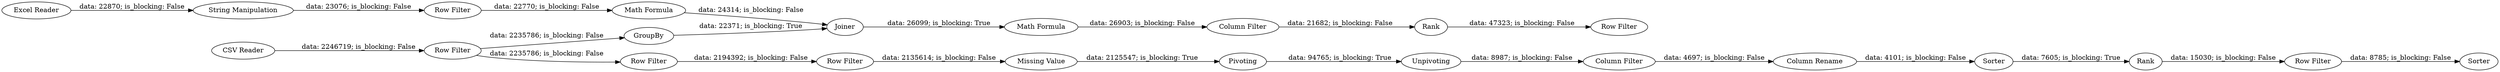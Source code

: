digraph {
	"5461755629615063331_12" [label="Row Filter"]
	"5461755629615063331_22" [label=Rank]
	"5461755629615063331_15" [label="String Manipulation"]
	"5461755629615063331_7" [label=Sorter]
	"5461755629615063331_6" [label="Column Filter"]
	"5461755629615063331_1" [label="CSV Reader"]
	"5461755629615063331_4" [label="Row Filter"]
	"5461755629615063331_17" [label=GroupBy]
	"5461755629615063331_3" [label=Pivoting]
	"5461755629615063331_14" [label="Excel Reader"]
	"5461755629615063331_21" [label="Column Filter"]
	"5461755629615063331_16" [label="Row Filter"]
	"5461755629615063331_18" [label="Math Formula"]
	"5461755629615063331_10" [label="Row Filter"]
	"5461755629615063331_20" [label="Math Formula"]
	"5461755629615063331_9" [label="Row Filter"]
	"5461755629615063331_8" [label="Column Rename"]
	"5461755629615063331_2" [label="Missing Value"]
	"5461755629615063331_23" [label="Row Filter"]
	"5461755629615063331_5" [label=Unpivoting]
	"5461755629615063331_11" [label=Rank]
	"5461755629615063331_13" [label=Sorter]
	"5461755629615063331_19" [label=Joiner]
	"5461755629615063331_10" -> "5461755629615063331_2" [label="data: 2135614; is_blocking: False"]
	"5461755629615063331_18" -> "5461755629615063331_19" [label="data: 24314; is_blocking: False"]
	"5461755629615063331_7" -> "5461755629615063331_11" [label="data: 7605; is_blocking: True"]
	"5461755629615063331_9" -> "5461755629615063331_10" [label="data: 2194392; is_blocking: False"]
	"5461755629615063331_8" -> "5461755629615063331_7" [label="data: 4101; is_blocking: False"]
	"5461755629615063331_3" -> "5461755629615063331_5" [label="data: 94765; is_blocking: True"]
	"5461755629615063331_21" -> "5461755629615063331_22" [label="data: 21682; is_blocking: False"]
	"5461755629615063331_19" -> "5461755629615063331_20" [label="data: 26099; is_blocking: True"]
	"5461755629615063331_14" -> "5461755629615063331_15" [label="data: 22870; is_blocking: False"]
	"5461755629615063331_17" -> "5461755629615063331_19" [label="data: 22371; is_blocking: True"]
	"5461755629615063331_1" -> "5461755629615063331_4" [label="data: 2246719; is_blocking: False"]
	"5461755629615063331_22" -> "5461755629615063331_23" [label="data: 47323; is_blocking: False"]
	"5461755629615063331_15" -> "5461755629615063331_16" [label="data: 23076; is_blocking: False"]
	"5461755629615063331_12" -> "5461755629615063331_13" [label="data: 8785; is_blocking: False"]
	"5461755629615063331_16" -> "5461755629615063331_18" [label="data: 22770; is_blocking: False"]
	"5461755629615063331_4" -> "5461755629615063331_9" [label="data: 2235786; is_blocking: False"]
	"5461755629615063331_2" -> "5461755629615063331_3" [label="data: 2125547; is_blocking: True"]
	"5461755629615063331_11" -> "5461755629615063331_12" [label="data: 15030; is_blocking: False"]
	"5461755629615063331_6" -> "5461755629615063331_8" [label="data: 4697; is_blocking: False"]
	"5461755629615063331_4" -> "5461755629615063331_17" [label="data: 2235786; is_blocking: False"]
	"5461755629615063331_20" -> "5461755629615063331_21" [label="data: 26903; is_blocking: False"]
	"5461755629615063331_5" -> "5461755629615063331_6" [label="data: 8987; is_blocking: False"]
	rankdir=LR
}
